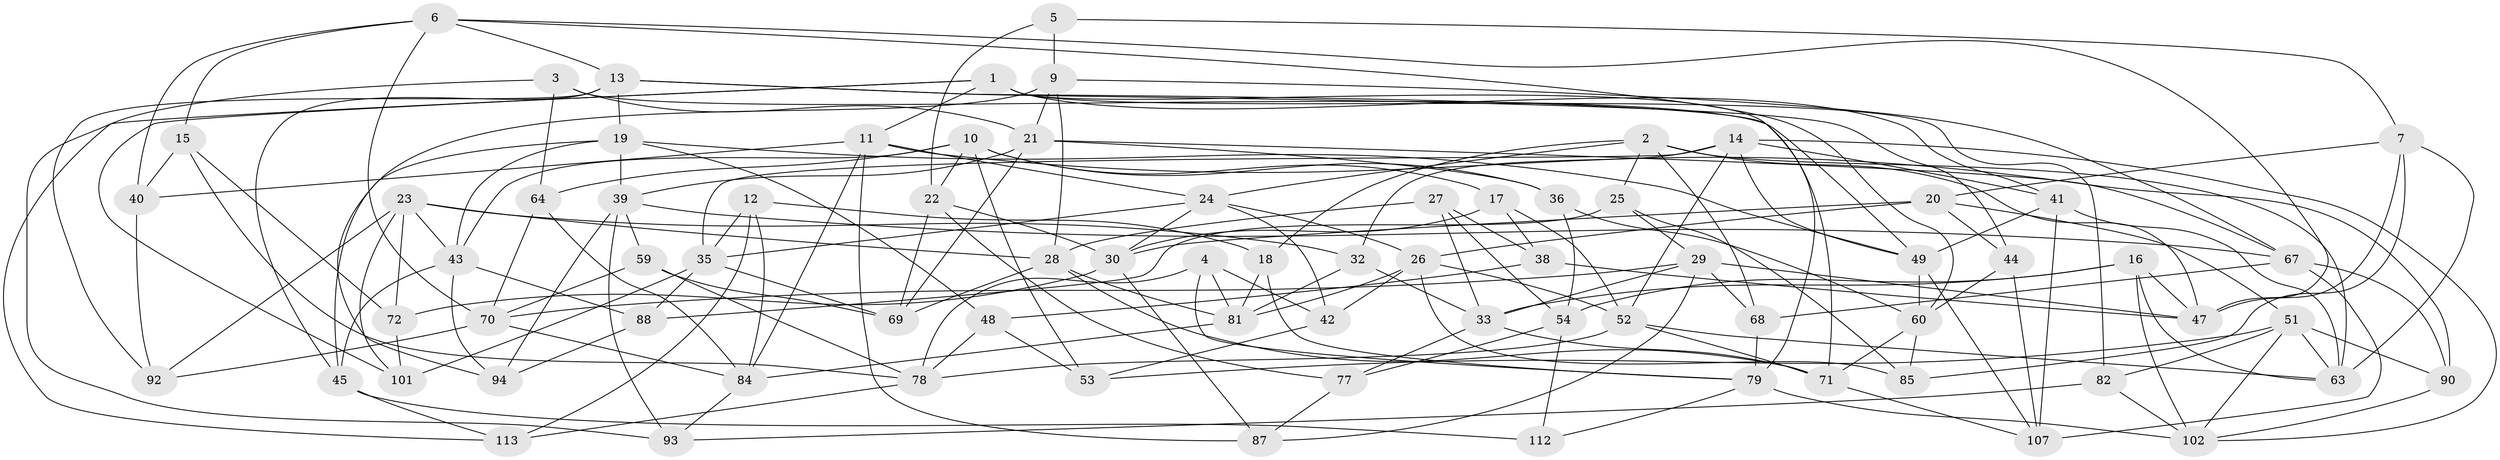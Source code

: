 // original degree distribution, {4: 1.0}
// Generated by graph-tools (version 1.1) at 2025/11/02/27/25 16:11:50]
// undirected, 76 vertices, 189 edges
graph export_dot {
graph [start="1"]
  node [color=gray90,style=filled];
  1 [super="+65"];
  2 [super="+83"];
  3;
  4;
  5;
  6 [super="+8"];
  7 [super="+55"];
  9 [super="+61"];
  10 [super="+34"];
  11 [super="+91"];
  12;
  13 [super="+95"];
  14 [super="+73"];
  15;
  16 [super="+37"];
  17;
  18;
  19 [super="+110"];
  20 [super="+31"];
  21 [super="+66"];
  22 [super="+74"];
  23 [super="+96"];
  24 [super="+62"];
  25;
  26 [super="+57"];
  27;
  28 [super="+75"];
  29 [super="+76"];
  30 [super="+98"];
  32;
  33 [super="+116"];
  35 [super="+50"];
  36;
  38;
  39 [super="+46"];
  40;
  41 [super="+56"];
  42;
  43 [super="+114"];
  44;
  45 [super="+80"];
  47 [super="+105"];
  48;
  49 [super="+100"];
  51 [super="+104"];
  52 [super="+58"];
  53;
  54 [super="+117"];
  59;
  60 [super="+89"];
  63 [super="+99"];
  64;
  67 [super="+118"];
  68;
  69 [super="+109"];
  70 [super="+115"];
  71 [super="+97"];
  72;
  77;
  78 [super="+108"];
  79 [super="+106"];
  81 [super="+103"];
  82;
  84 [super="+86"];
  85;
  87;
  88;
  90;
  92;
  93;
  94;
  101;
  102 [super="+111"];
  107 [super="+119"];
  112;
  113;
  1 -- 82;
  1 -- 79;
  1 -- 41;
  1 -- 101;
  1 -- 113;
  1 -- 11;
  2 -- 47;
  2 -- 68;
  2 -- 24;
  2 -- 25;
  2 -- 18;
  2 -- 63;
  3 -- 21;
  3 -- 93;
  3 -- 64;
  3 -- 49;
  4 -- 78;
  4 -- 42;
  4 -- 79;
  4 -- 81;
  5 -- 22;
  5 -- 7;
  5 -- 9 [weight=2];
  6 -- 13;
  6 -- 70;
  6 -- 47;
  6 -- 40;
  6 -- 60;
  6 -- 15;
  7 -- 47;
  7 -- 85;
  7 -- 63;
  7 -- 20 [weight=2];
  9 -- 67;
  9 -- 28;
  9 -- 21;
  9 -- 45;
  10 -- 43;
  10 -- 17;
  10 -- 64;
  10 -- 36;
  10 -- 53;
  10 -- 22;
  11 -- 24;
  11 -- 84;
  11 -- 87;
  11 -- 40;
  11 -- 90;
  12 -- 113;
  12 -- 18;
  12 -- 35;
  12 -- 84;
  13 -- 92;
  13 -- 44;
  13 -- 71;
  13 -- 19;
  13 -- 45;
  14 -- 41;
  14 -- 102;
  14 -- 52;
  14 -- 32;
  14 -- 49;
  14 -- 35;
  15 -- 78;
  15 -- 40;
  15 -- 72;
  16 -- 54 [weight=2];
  16 -- 47;
  16 -- 63;
  16 -- 102;
  16 -- 33;
  17 -- 38;
  17 -- 52;
  17 -- 30;
  18 -- 79;
  18 -- 81;
  19 -- 48;
  19 -- 94;
  19 -- 49;
  19 -- 39;
  19 -- 43;
  20 -- 30;
  20 -- 51;
  20 -- 26;
  20 -- 44;
  21 -- 69;
  21 -- 39;
  21 -- 67;
  21 -- 36;
  22 -- 30;
  22 -- 77;
  22 -- 69 [weight=2];
  23 -- 72;
  23 -- 92;
  23 -- 32;
  23 -- 43;
  23 -- 101;
  23 -- 28;
  24 -- 30;
  24 -- 26;
  24 -- 42;
  24 -- 35;
  25 -- 29;
  25 -- 85;
  25 -- 88;
  26 -- 42;
  26 -- 81;
  26 -- 52;
  26 -- 85;
  27 -- 33;
  27 -- 38;
  27 -- 28;
  27 -- 54;
  28 -- 81;
  28 -- 71;
  28 -- 69;
  29 -- 87;
  29 -- 70;
  29 -- 33;
  29 -- 68;
  29 -- 47;
  30 -- 72;
  30 -- 87;
  32 -- 81;
  32 -- 33;
  33 -- 77;
  33 -- 71;
  35 -- 69;
  35 -- 101;
  35 -- 88;
  36 -- 60;
  36 -- 54;
  38 -- 48;
  38 -- 47;
  39 -- 94;
  39 -- 59;
  39 -- 67;
  39 -- 93;
  40 -- 92;
  41 -- 107 [weight=2];
  41 -- 49;
  41 -- 63;
  42 -- 53;
  43 -- 45;
  43 -- 88;
  43 -- 94;
  44 -- 107;
  44 -- 60;
  45 -- 112 [weight=2];
  45 -- 113;
  48 -- 53;
  48 -- 78;
  49 -- 60;
  49 -- 107;
  51 -- 53;
  51 -- 63;
  51 -- 90;
  51 -- 82;
  51 -- 102;
  52 -- 78;
  52 -- 71;
  52 -- 63;
  54 -- 112;
  54 -- 77;
  59 -- 70;
  59 -- 78;
  59 -- 69;
  60 -- 71;
  60 -- 85;
  64 -- 70;
  64 -- 84;
  67 -- 107;
  67 -- 68;
  67 -- 90;
  68 -- 79;
  70 -- 92;
  70 -- 84;
  71 -- 107;
  72 -- 101;
  77 -- 87;
  78 -- 113;
  79 -- 112;
  79 -- 102;
  81 -- 84;
  82 -- 93;
  82 -- 102;
  84 -- 93;
  88 -- 94;
  90 -- 102;
}
